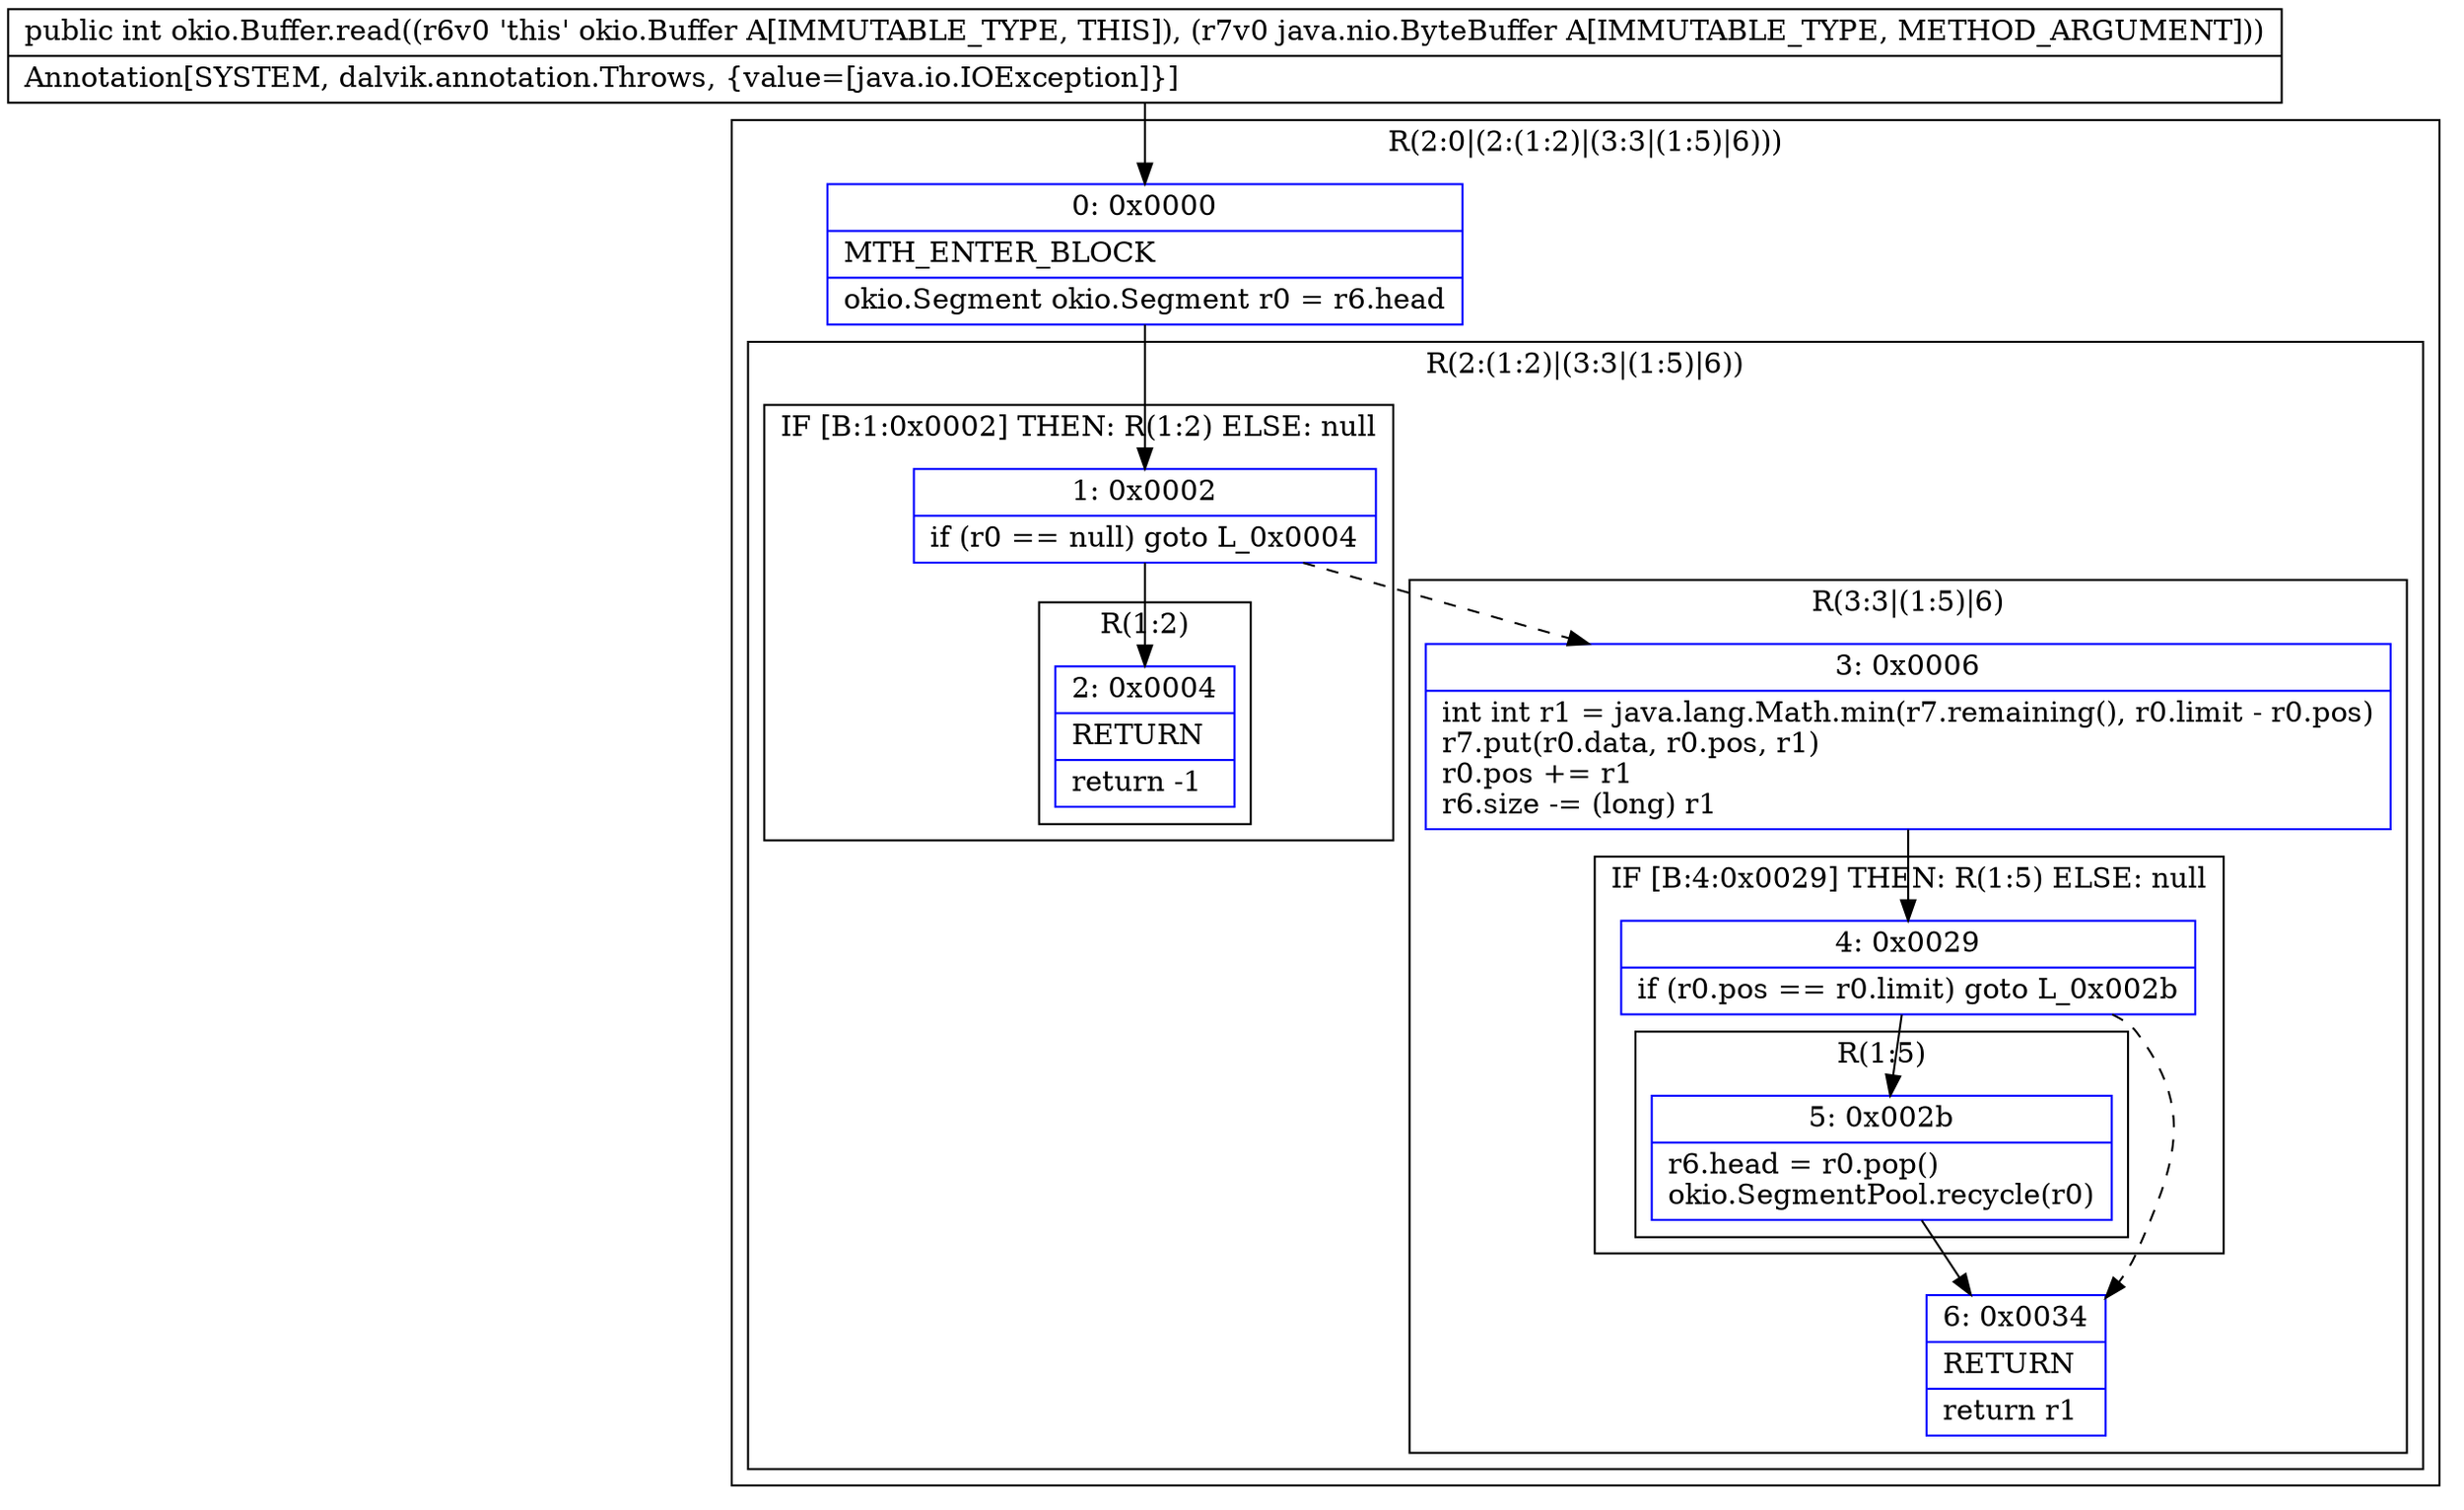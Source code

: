 digraph "CFG forokio.Buffer.read(Ljava\/nio\/ByteBuffer;)I" {
subgraph cluster_Region_571354103 {
label = "R(2:0|(2:(1:2)|(3:3|(1:5)|6)))";
node [shape=record,color=blue];
Node_0 [shape=record,label="{0\:\ 0x0000|MTH_ENTER_BLOCK\l|okio.Segment okio.Segment r0 = r6.head\l}"];
subgraph cluster_Region_293147849 {
label = "R(2:(1:2)|(3:3|(1:5)|6))";
node [shape=record,color=blue];
subgraph cluster_IfRegion_1282989665 {
label = "IF [B:1:0x0002] THEN: R(1:2) ELSE: null";
node [shape=record,color=blue];
Node_1 [shape=record,label="{1\:\ 0x0002|if (r0 == null) goto L_0x0004\l}"];
subgraph cluster_Region_464214879 {
label = "R(1:2)";
node [shape=record,color=blue];
Node_2 [shape=record,label="{2\:\ 0x0004|RETURN\l|return \-1\l}"];
}
}
subgraph cluster_Region_1562691820 {
label = "R(3:3|(1:5)|6)";
node [shape=record,color=blue];
Node_3 [shape=record,label="{3\:\ 0x0006|int int r1 = java.lang.Math.min(r7.remaining(), r0.limit \- r0.pos)\lr7.put(r0.data, r0.pos, r1)\lr0.pos += r1\lr6.size \-= (long) r1\l}"];
subgraph cluster_IfRegion_1622172138 {
label = "IF [B:4:0x0029] THEN: R(1:5) ELSE: null";
node [shape=record,color=blue];
Node_4 [shape=record,label="{4\:\ 0x0029|if (r0.pos == r0.limit) goto L_0x002b\l}"];
subgraph cluster_Region_858959768 {
label = "R(1:5)";
node [shape=record,color=blue];
Node_5 [shape=record,label="{5\:\ 0x002b|r6.head = r0.pop()\lokio.SegmentPool.recycle(r0)\l}"];
}
}
Node_6 [shape=record,label="{6\:\ 0x0034|RETURN\l|return r1\l}"];
}
}
}
MethodNode[shape=record,label="{public int okio.Buffer.read((r6v0 'this' okio.Buffer A[IMMUTABLE_TYPE, THIS]), (r7v0 java.nio.ByteBuffer A[IMMUTABLE_TYPE, METHOD_ARGUMENT]))  | Annotation[SYSTEM, dalvik.annotation.Throws, \{value=[java.io.IOException]\}]\l}"];
MethodNode -> Node_0;
Node_0 -> Node_1;
Node_1 -> Node_2;
Node_1 -> Node_3[style=dashed];
Node_3 -> Node_4;
Node_4 -> Node_5;
Node_4 -> Node_6[style=dashed];
Node_5 -> Node_6;
}

